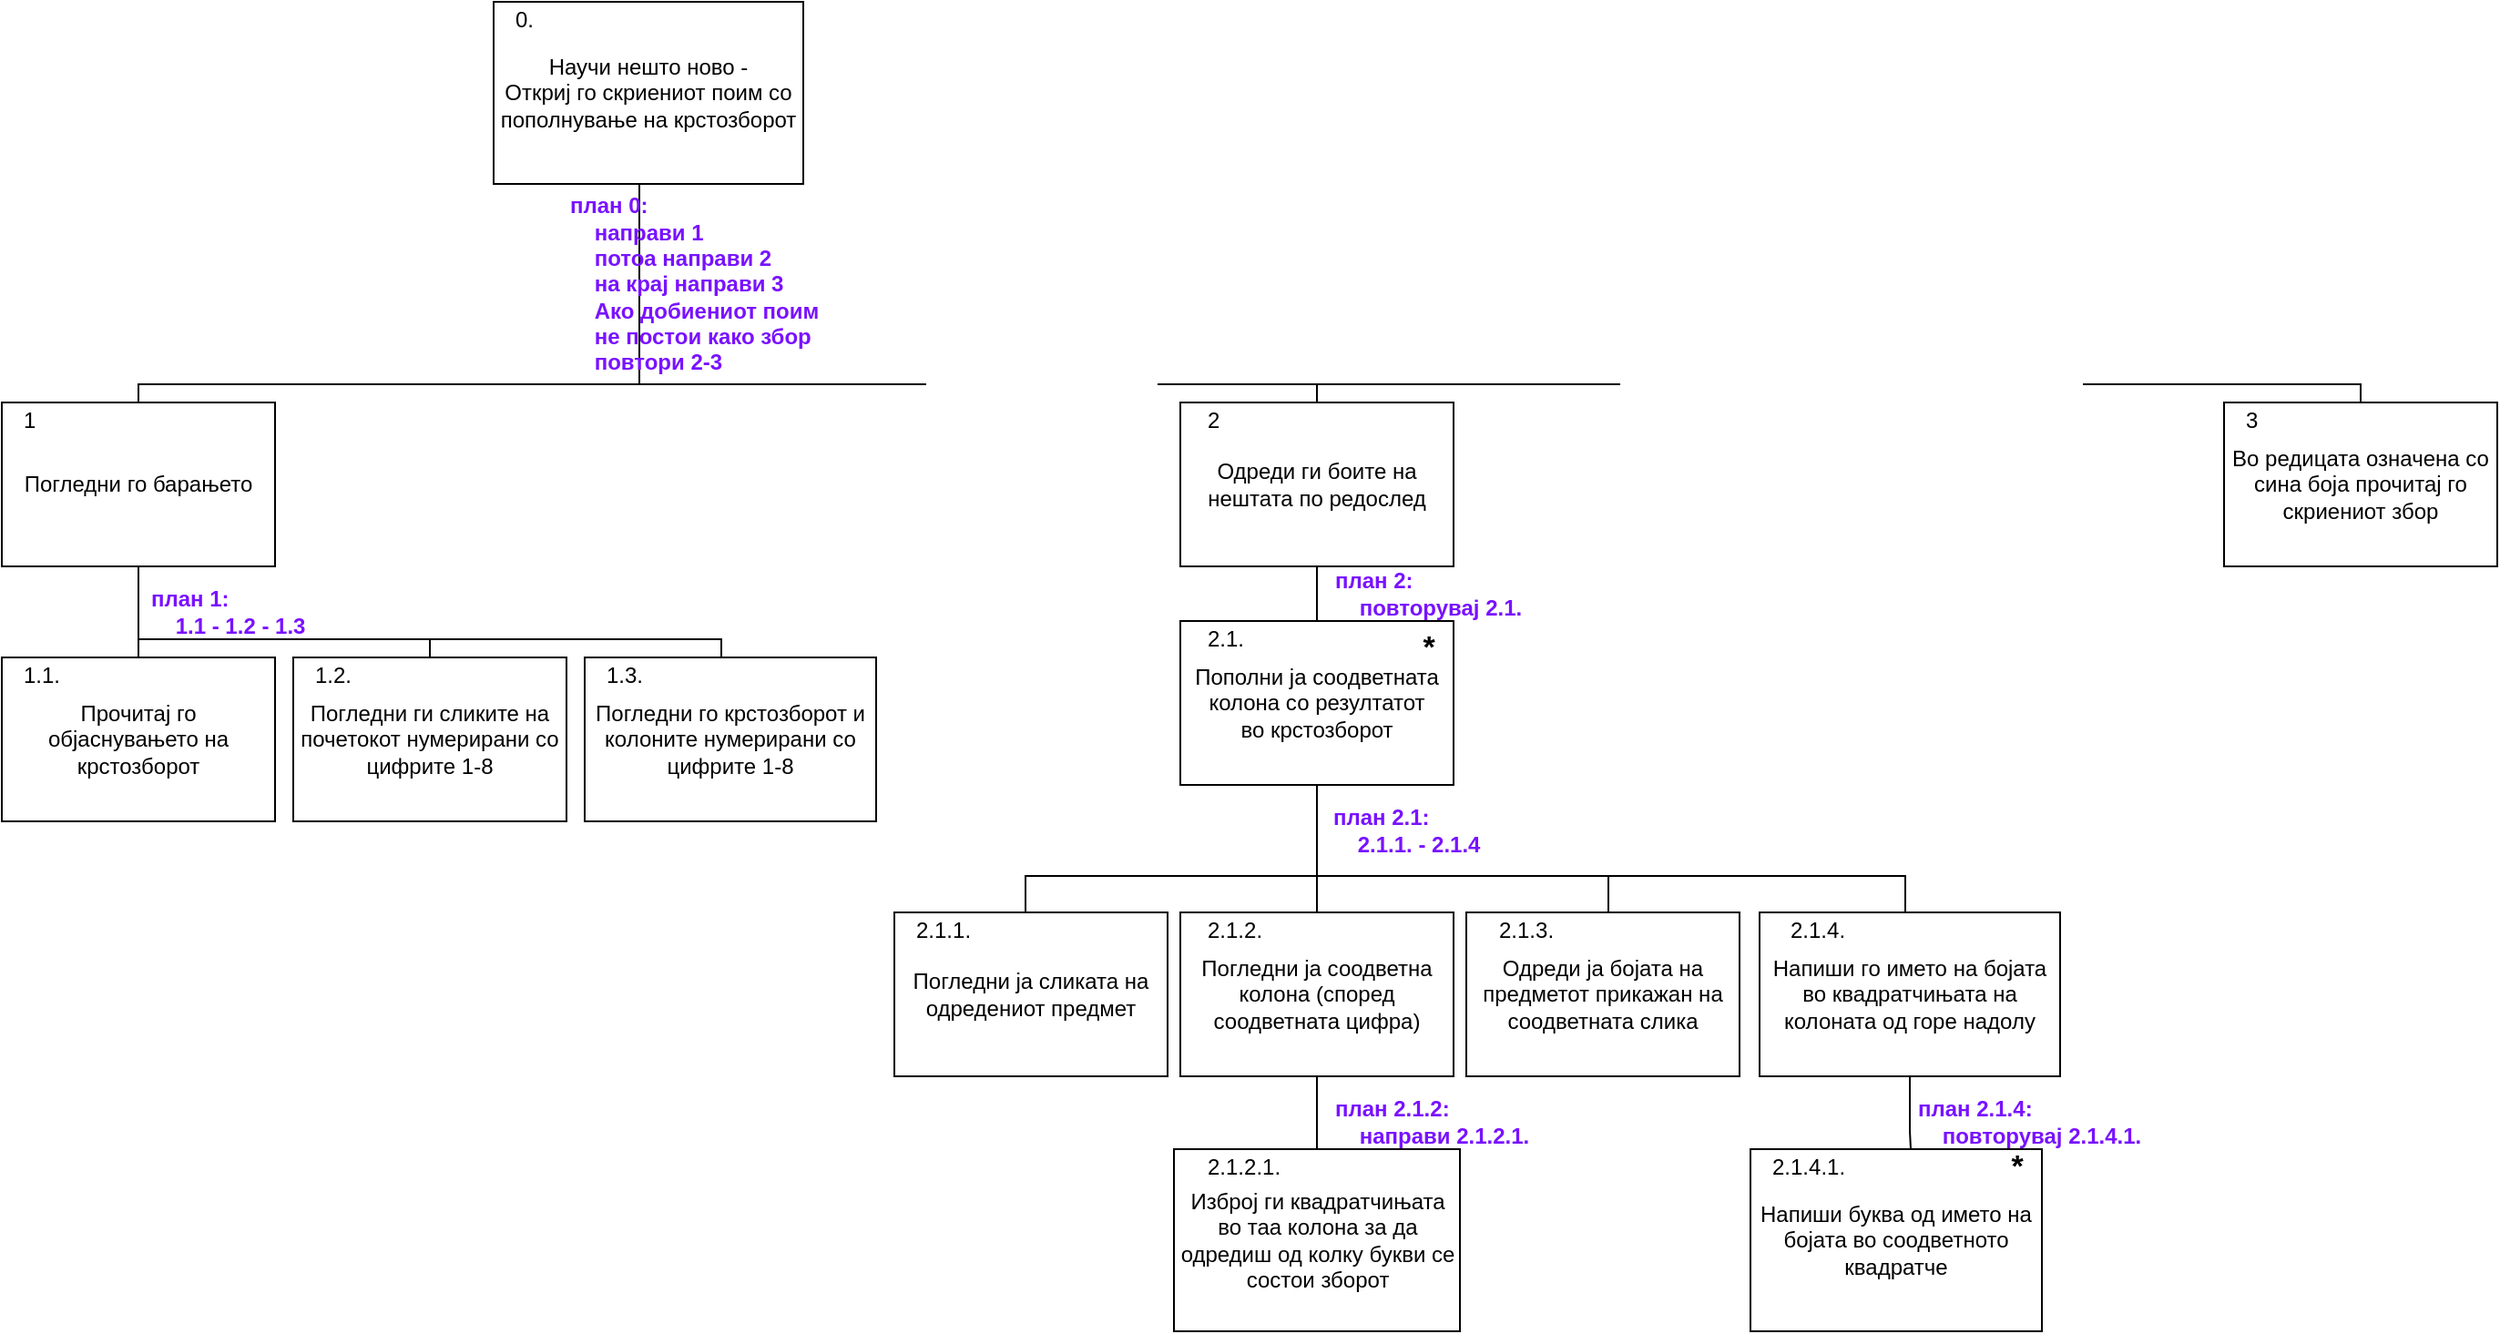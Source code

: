 <mxfile version="13.10.0" type="github">
  <diagram id="dbmzpbNbU_0EVoZNfDKH" name="Page-1">
    <mxGraphModel dx="1038" dy="1717" grid="1" gridSize="10" guides="1" tooltips="1" connect="1" arrows="1" fold="1" page="1" pageScale="1" pageWidth="827" pageHeight="1169" math="0" shadow="0">
      <root>
        <mxCell id="0" />
        <mxCell id="1" parent="0" />
        <mxCell id="J5Uw7S5W74ju-p9mBWIw-18" style="edgeStyle=orthogonalEdgeStyle;rounded=0;orthogonalLoop=1;jettySize=auto;html=1;endArrow=none;endFill=0;" parent="1" source="J5Uw7S5W74ju-p9mBWIw-2" target="J5Uw7S5W74ju-p9mBWIw-4" edge="1">
          <mxGeometry relative="1" as="geometry">
            <Array as="points">
              <mxPoint x="380" y="180" />
              <mxPoint x="105" y="180" />
            </Array>
          </mxGeometry>
        </mxCell>
        <mxCell id="J5Uw7S5W74ju-p9mBWIw-19" style="edgeStyle=orthogonalEdgeStyle;rounded=0;orthogonalLoop=1;jettySize=auto;html=1;endArrow=none;endFill=0;" parent="1" source="J5Uw7S5W74ju-p9mBWIw-2" target="J5Uw7S5W74ju-p9mBWIw-7" edge="1">
          <mxGeometry relative="1" as="geometry">
            <Array as="points">
              <mxPoint x="380" y="180" />
              <mxPoint x="752" y="180" />
            </Array>
          </mxGeometry>
        </mxCell>
        <mxCell id="FZfQw7iE5WS3LV5isEr6-38" style="edgeStyle=orthogonalEdgeStyle;rounded=0;orthogonalLoop=1;jettySize=auto;html=1;endArrow=none;endFill=0;" edge="1" parent="1" source="J5Uw7S5W74ju-p9mBWIw-2" target="FZfQw7iE5WS3LV5isEr6-36">
          <mxGeometry relative="1" as="geometry">
            <Array as="points">
              <mxPoint x="380" y="180" />
              <mxPoint x="1325" y="180" />
            </Array>
          </mxGeometry>
        </mxCell>
        <mxCell id="J5Uw7S5W74ju-p9mBWIw-2" value="Научи нешто ново -&lt;br&gt;Откриј го скриениот поим со&lt;br&gt;пополнување на крстозборот" style="rounded=0;whiteSpace=wrap;html=1;" parent="1" vertex="1">
          <mxGeometry x="300" y="-30" width="170" height="100" as="geometry" />
        </mxCell>
        <mxCell id="J5Uw7S5W74ju-p9mBWIw-3" value="0." style="text;html=1;strokeColor=none;fillColor=none;align=left;verticalAlign=middle;whiteSpace=wrap;rounded=0;" parent="1" vertex="1">
          <mxGeometry x="310" y="-30" width="30" height="20" as="geometry" />
        </mxCell>
        <mxCell id="J5Uw7S5W74ju-p9mBWIw-27" style="edgeStyle=orthogonalEdgeStyle;rounded=0;orthogonalLoop=1;jettySize=auto;html=1;entryX=0.5;entryY=0;entryDx=0;entryDy=0;endArrow=none;endFill=0;" parent="1" source="J5Uw7S5W74ju-p9mBWIw-4" target="J5Uw7S5W74ju-p9mBWIw-9" edge="1">
          <mxGeometry relative="1" as="geometry" />
        </mxCell>
        <mxCell id="J5Uw7S5W74ju-p9mBWIw-28" style="edgeStyle=orthogonalEdgeStyle;rounded=0;orthogonalLoop=1;jettySize=auto;html=1;endArrow=none;endFill=0;" parent="1" source="J5Uw7S5W74ju-p9mBWIw-4" target="J5Uw7S5W74ju-p9mBWIw-5" edge="1">
          <mxGeometry relative="1" as="geometry">
            <Array as="points">
              <mxPoint x="105" y="320" />
              <mxPoint x="265" y="320" />
            </Array>
          </mxGeometry>
        </mxCell>
        <mxCell id="J5Uw7S5W74ju-p9mBWIw-29" style="edgeStyle=orthogonalEdgeStyle;rounded=0;orthogonalLoop=1;jettySize=auto;html=1;endArrow=none;endFill=0;" parent="1" source="J5Uw7S5W74ju-p9mBWIw-4" target="J5Uw7S5W74ju-p9mBWIw-6" edge="1">
          <mxGeometry relative="1" as="geometry">
            <Array as="points">
              <mxPoint x="105" y="320" />
              <mxPoint x="425" y="320" />
            </Array>
          </mxGeometry>
        </mxCell>
        <mxCell id="J5Uw7S5W74ju-p9mBWIw-4" value="Погледни го барањето" style="rounded=0;whiteSpace=wrap;html=1;" parent="1" vertex="1">
          <mxGeometry x="30" y="190" width="150" height="90" as="geometry" />
        </mxCell>
        <mxCell id="J5Uw7S5W74ju-p9mBWIw-5" value="Погледни ги сликите на почетокот нумерирани со цифрите 1-8" style="rounded=0;whiteSpace=wrap;html=1;" parent="1" vertex="1">
          <mxGeometry x="190" y="330" width="150" height="90" as="geometry" />
        </mxCell>
        <mxCell id="J5Uw7S5W74ju-p9mBWIw-6" value="Погледни го крстозборот и колоните нумерирани со цифрите 1-8" style="rounded=0;whiteSpace=wrap;html=1;" parent="1" vertex="1">
          <mxGeometry x="350" y="330" width="160" height="90" as="geometry" />
        </mxCell>
        <mxCell id="FZfQw7iE5WS3LV5isEr6-17" style="edgeStyle=orthogonalEdgeStyle;rounded=0;orthogonalLoop=1;jettySize=auto;html=1;endArrow=none;endFill=0;" edge="1" parent="1" source="J5Uw7S5W74ju-p9mBWIw-7" target="FZfQw7iE5WS3LV5isEr6-7">
          <mxGeometry relative="1" as="geometry" />
        </mxCell>
        <mxCell id="J5Uw7S5W74ju-p9mBWIw-7" value="Одреди ги боите на нештата по редослед" style="rounded=0;whiteSpace=wrap;html=1;" parent="1" vertex="1">
          <mxGeometry x="677" y="190" width="150" height="90" as="geometry" />
        </mxCell>
        <mxCell id="J5Uw7S5W74ju-p9mBWIw-9" value="Прочитај го објаснувањето на крстозборот" style="rounded=0;whiteSpace=wrap;html=1;" parent="1" vertex="1">
          <mxGeometry x="30" y="330" width="150" height="90" as="geometry" />
        </mxCell>
        <mxCell id="J5Uw7S5W74ju-p9mBWIw-11" value="1" style="text;html=1;strokeColor=none;fillColor=none;align=left;verticalAlign=middle;whiteSpace=wrap;rounded=0;" parent="1" vertex="1">
          <mxGeometry x="40" y="190" width="30" height="20" as="geometry" />
        </mxCell>
        <mxCell id="J5Uw7S5W74ju-p9mBWIw-12" value="2" style="text;html=1;strokeColor=none;fillColor=none;align=left;verticalAlign=middle;whiteSpace=wrap;rounded=0;" parent="1" vertex="1">
          <mxGeometry x="690" y="190" width="30" height="20" as="geometry" />
        </mxCell>
        <mxCell id="J5Uw7S5W74ju-p9mBWIw-14" value="1.1." style="text;html=1;strokeColor=none;fillColor=none;align=left;verticalAlign=middle;whiteSpace=wrap;rounded=0;" parent="1" vertex="1">
          <mxGeometry x="40" y="330" width="30" height="20" as="geometry" />
        </mxCell>
        <mxCell id="J5Uw7S5W74ju-p9mBWIw-15" value="1.2." style="text;html=1;strokeColor=none;fillColor=none;align=left;verticalAlign=middle;whiteSpace=wrap;rounded=0;" parent="1" vertex="1">
          <mxGeometry x="200" y="330" width="30" height="20" as="geometry" />
        </mxCell>
        <mxCell id="J5Uw7S5W74ju-p9mBWIw-16" value="1.3." style="text;html=1;strokeColor=none;fillColor=none;align=left;verticalAlign=middle;whiteSpace=wrap;rounded=0;" parent="1" vertex="1">
          <mxGeometry x="360" y="330" width="30" height="20" as="geometry" />
        </mxCell>
        <mxCell id="J5Uw7S5W74ju-p9mBWIw-21" value="&lt;b&gt;&lt;font color=&quot;#7912ff&quot;&gt;план 0:&lt;br&gt;&amp;nbsp; &amp;nbsp; направи 1&lt;br&gt;&amp;nbsp; &amp;nbsp; потоа направи 2&lt;br&gt;&amp;nbsp; &amp;nbsp; на крај&amp;nbsp;направи 3&lt;br&gt;&amp;nbsp; &amp;nbsp; А&lt;/font&gt;&lt;/b&gt;&lt;b&gt;&lt;font color=&quot;#7912ff&quot;&gt;ко добиениот поим &lt;br&gt;&amp;nbsp; &amp;nbsp; не постои како збор&lt;br&gt;&amp;nbsp; &amp;nbsp; повтори 2-3&lt;/font&gt;&lt;/b&gt;&lt;b&gt;&lt;font color=&quot;#7912ff&quot;&gt;&lt;br&gt;&lt;/font&gt;&lt;/b&gt;" style="text;html=1;align=left;verticalAlign=middle;resizable=0;points=[];autosize=1;" parent="1" vertex="1">
          <mxGeometry x="340" y="80" width="140" height="90" as="geometry" />
        </mxCell>
        <mxCell id="J5Uw7S5W74ju-p9mBWIw-30" value="&lt;b&gt;&lt;font color=&quot;#7912ff&quot;&gt;&amp;nbsp; &amp;nbsp;план 1:&lt;br&gt;&amp;nbsp; &amp;nbsp; &amp;nbsp; &amp;nbsp;1.1 - 1.2 - 1.3&lt;/font&gt;&lt;/b&gt;" style="text;html=1;align=left;verticalAlign=middle;resizable=0;points=[];autosize=1;" parent="1" vertex="1">
          <mxGeometry x="100" y="290" width="110" height="30" as="geometry" />
        </mxCell>
        <mxCell id="FZfQw7iE5WS3LV5isEr6-2" value="Погледни ја сликата на одредениот предмет" style="rounded=0;whiteSpace=wrap;html=1;" vertex="1" parent="1">
          <mxGeometry x="520" y="470" width="150" height="90" as="geometry" />
        </mxCell>
        <mxCell id="FZfQw7iE5WS3LV5isEr6-31" style="edgeStyle=orthogonalEdgeStyle;rounded=0;orthogonalLoop=1;jettySize=auto;html=1;endArrow=none;endFill=0;" edge="1" parent="1" source="FZfQw7iE5WS3LV5isEr6-3" target="FZfQw7iE5WS3LV5isEr6-4">
          <mxGeometry relative="1" as="geometry" />
        </mxCell>
        <mxCell id="FZfQw7iE5WS3LV5isEr6-3" value="Погледни ја соодветна колона (според соодветната цифра)" style="rounded=0;whiteSpace=wrap;html=1;" vertex="1" parent="1">
          <mxGeometry x="677" y="470" width="150" height="90" as="geometry" />
        </mxCell>
        <mxCell id="FZfQw7iE5WS3LV5isEr6-4" value="Изброј ги квадратчињата во таа колона за да одредиш од колку букви се состои зборот" style="rounded=0;whiteSpace=wrap;html=1;" vertex="1" parent="1">
          <mxGeometry x="673.5" y="600" width="157" height="100" as="geometry" />
        </mxCell>
        <mxCell id="FZfQw7iE5WS3LV5isEr6-5" value="Одреди ја бојата на предметот прикажан на соодветната слика" style="rounded=0;whiteSpace=wrap;html=1;" vertex="1" parent="1">
          <mxGeometry x="834" y="470" width="150" height="90" as="geometry" />
        </mxCell>
        <mxCell id="FZfQw7iE5WS3LV5isEr6-21" style="edgeStyle=orthogonalEdgeStyle;rounded=0;orthogonalLoop=1;jettySize=auto;html=1;endArrow=none;endFill=0;" edge="1" parent="1" source="FZfQw7iE5WS3LV5isEr6-7" target="FZfQw7iE5WS3LV5isEr6-2">
          <mxGeometry relative="1" as="geometry">
            <Array as="points">
              <mxPoint x="752" y="450" />
              <mxPoint x="592" y="450" />
            </Array>
          </mxGeometry>
        </mxCell>
        <mxCell id="FZfQw7iE5WS3LV5isEr6-22" style="edgeStyle=orthogonalEdgeStyle;rounded=0;orthogonalLoop=1;jettySize=auto;html=1;endArrow=none;endFill=0;" edge="1" parent="1" source="FZfQw7iE5WS3LV5isEr6-7" target="FZfQw7iE5WS3LV5isEr6-3">
          <mxGeometry relative="1" as="geometry" />
        </mxCell>
        <mxCell id="FZfQw7iE5WS3LV5isEr6-23" style="edgeStyle=orthogonalEdgeStyle;rounded=0;orthogonalLoop=1;jettySize=auto;html=1;endArrow=none;endFill=0;" edge="1" parent="1" source="FZfQw7iE5WS3LV5isEr6-7" target="FZfQw7iE5WS3LV5isEr6-5">
          <mxGeometry relative="1" as="geometry">
            <Array as="points">
              <mxPoint x="752" y="450" />
              <mxPoint x="912" y="450" />
            </Array>
          </mxGeometry>
        </mxCell>
        <mxCell id="FZfQw7iE5WS3LV5isEr6-24" style="edgeStyle=orthogonalEdgeStyle;rounded=0;orthogonalLoop=1;jettySize=auto;html=1;endArrow=none;endFill=0;" edge="1" parent="1" source="FZfQw7iE5WS3LV5isEr6-7" target="FZfQw7iE5WS3LV5isEr6-8">
          <mxGeometry relative="1" as="geometry">
            <Array as="points">
              <mxPoint x="752" y="450" />
              <mxPoint x="1075" y="450" />
            </Array>
          </mxGeometry>
        </mxCell>
        <mxCell id="FZfQw7iE5WS3LV5isEr6-7" value="Пополни ја соодветната колона со резултатот&lt;br&gt;во крстозборот" style="rounded=0;whiteSpace=wrap;html=1;" vertex="1" parent="1">
          <mxGeometry x="677" y="310" width="150" height="90" as="geometry" />
        </mxCell>
        <mxCell id="FZfQw7iE5WS3LV5isEr6-32" style="edgeStyle=orthogonalEdgeStyle;rounded=0;orthogonalLoop=1;jettySize=auto;html=1;endArrow=none;endFill=0;" edge="1" parent="1" source="FZfQw7iE5WS3LV5isEr6-8" target="FZfQw7iE5WS3LV5isEr6-9">
          <mxGeometry relative="1" as="geometry">
            <Array as="points">
              <mxPoint x="1078" y="590" />
              <mxPoint x="1078" y="590" />
            </Array>
          </mxGeometry>
        </mxCell>
        <mxCell id="FZfQw7iE5WS3LV5isEr6-8" value="Напиши го името на бојата во квадратчињата на колоната од горе надолу" style="rounded=0;whiteSpace=wrap;html=1;" vertex="1" parent="1">
          <mxGeometry x="995" y="470" width="165" height="90" as="geometry" />
        </mxCell>
        <mxCell id="FZfQw7iE5WS3LV5isEr6-9" value="Напиши буква од името на бојата во соодветното квадратче" style="rounded=0;whiteSpace=wrap;html=1;" vertex="1" parent="1">
          <mxGeometry x="990" y="600" width="160" height="100" as="geometry" />
        </mxCell>
        <mxCell id="FZfQw7iE5WS3LV5isEr6-10" value="2.1." style="text;html=1;strokeColor=none;fillColor=none;align=left;verticalAlign=middle;whiteSpace=wrap;rounded=0;" vertex="1" parent="1">
          <mxGeometry x="690" y="310" width="30" height="20" as="geometry" />
        </mxCell>
        <mxCell id="FZfQw7iE5WS3LV5isEr6-11" value="2.1.1." style="text;html=1;strokeColor=none;fillColor=none;align=left;verticalAlign=middle;whiteSpace=wrap;rounded=0;" vertex="1" parent="1">
          <mxGeometry x="530" y="470" width="30" height="20" as="geometry" />
        </mxCell>
        <mxCell id="FZfQw7iE5WS3LV5isEr6-12" value="2.1.2." style="text;html=1;strokeColor=none;fillColor=none;align=left;verticalAlign=middle;whiteSpace=wrap;rounded=0;" vertex="1" parent="1">
          <mxGeometry x="690" y="470" width="30" height="20" as="geometry" />
        </mxCell>
        <mxCell id="FZfQw7iE5WS3LV5isEr6-13" value="2.1.3." style="text;html=1;strokeColor=none;fillColor=none;align=left;verticalAlign=middle;whiteSpace=wrap;rounded=0;" vertex="1" parent="1">
          <mxGeometry x="850" y="470" width="30" height="20" as="geometry" />
        </mxCell>
        <mxCell id="FZfQw7iE5WS3LV5isEr6-14" value="2.1.4." style="text;html=1;strokeColor=none;fillColor=none;align=left;verticalAlign=middle;whiteSpace=wrap;rounded=0;" vertex="1" parent="1">
          <mxGeometry x="1010" y="470" width="30" height="20" as="geometry" />
        </mxCell>
        <mxCell id="FZfQw7iE5WS3LV5isEr6-15" value="2.1.2.1." style="text;html=1;strokeColor=none;fillColor=none;align=left;verticalAlign=middle;whiteSpace=wrap;rounded=0;" vertex="1" parent="1">
          <mxGeometry x="690" y="600" width="30" height="20" as="geometry" />
        </mxCell>
        <mxCell id="FZfQw7iE5WS3LV5isEr6-16" value="2.1.4.1." style="text;html=1;strokeColor=none;fillColor=none;align=left;verticalAlign=middle;whiteSpace=wrap;rounded=0;" vertex="1" parent="1">
          <mxGeometry x="1000" y="600" width="30" height="20" as="geometry" />
        </mxCell>
        <mxCell id="FZfQw7iE5WS3LV5isEr6-19" value="&lt;font style=&quot;font-size: 17px&quot;&gt;&lt;b&gt;*&lt;/b&gt;&lt;/font&gt;" style="text;html=1;strokeColor=none;fillColor=none;align=center;verticalAlign=middle;whiteSpace=wrap;rounded=0;" vertex="1" parent="1">
          <mxGeometry x="800" y="320" width="27" height="10" as="geometry" />
        </mxCell>
        <mxCell id="FZfQw7iE5WS3LV5isEr6-20" value="&lt;b&gt;&lt;font color=&quot;#7912ff&quot;&gt;&amp;nbsp; &amp;nbsp;план 2:&lt;br&gt;&amp;nbsp; &amp;nbsp; &amp;nbsp; &amp;nbsp;повторувај 2.1.&lt;/font&gt;&lt;/b&gt;" style="text;html=1;align=left;verticalAlign=middle;resizable=0;points=[];autosize=1;" vertex="1" parent="1">
          <mxGeometry x="750" y="280" width="130" height="30" as="geometry" />
        </mxCell>
        <mxCell id="FZfQw7iE5WS3LV5isEr6-30" value="&lt;b&gt;&lt;font color=&quot;#7912ff&quot;&gt;&amp;nbsp; &amp;nbsp;план 2.1:&lt;br&gt;&amp;nbsp; &amp;nbsp; &amp;nbsp; &amp;nbsp;2.1.1. - 2.1.4&lt;/font&gt;&lt;/b&gt;" style="text;html=1;align=left;verticalAlign=middle;resizable=0;points=[];autosize=1;" vertex="1" parent="1">
          <mxGeometry x="748.5" y="410" width="110" height="30" as="geometry" />
        </mxCell>
        <mxCell id="FZfQw7iE5WS3LV5isEr6-33" value="&lt;b&gt;&lt;font color=&quot;#7912ff&quot;&gt;&amp;nbsp; &amp;nbsp;план 2.1.2:&lt;br&gt;&amp;nbsp; &amp;nbsp; &amp;nbsp; &amp;nbsp;направи 2.1.2.1.&lt;/font&gt;&lt;/b&gt;" style="text;html=1;align=left;verticalAlign=middle;resizable=0;points=[];autosize=1;" vertex="1" parent="1">
          <mxGeometry x="750" y="570" width="130" height="30" as="geometry" />
        </mxCell>
        <mxCell id="FZfQw7iE5WS3LV5isEr6-34" value="&lt;b&gt;&lt;font color=&quot;#7912ff&quot;&gt;&amp;nbsp; &amp;nbsp;план 2.1.4:&lt;br&gt;&amp;nbsp; &amp;nbsp; &amp;nbsp; &amp;nbsp;повторувај 2.1.4.1.&lt;/font&gt;&lt;/b&gt;" style="text;html=1;align=left;verticalAlign=middle;resizable=0;points=[];autosize=1;" vertex="1" parent="1">
          <mxGeometry x="1070" y="569.5" width="150" height="30" as="geometry" />
        </mxCell>
        <mxCell id="FZfQw7iE5WS3LV5isEr6-35" value="&lt;font style=&quot;font-size: 17px&quot;&gt;&lt;b&gt;*&lt;/b&gt;&lt;/font&gt;" style="text;html=1;strokeColor=none;fillColor=none;align=center;verticalAlign=middle;whiteSpace=wrap;rounded=0;" vertex="1" parent="1">
          <mxGeometry x="1123" y="605" width="27" height="10" as="geometry" />
        </mxCell>
        <mxCell id="FZfQw7iE5WS3LV5isEr6-36" value="Во редицата означена со сина боја прочитај го скриениот збор" style="rounded=0;whiteSpace=wrap;html=1;" vertex="1" parent="1">
          <mxGeometry x="1250" y="190" width="150" height="90" as="geometry" />
        </mxCell>
        <mxCell id="FZfQw7iE5WS3LV5isEr6-37" value="3" style="text;html=1;strokeColor=none;fillColor=none;align=left;verticalAlign=middle;whiteSpace=wrap;rounded=0;" vertex="1" parent="1">
          <mxGeometry x="1260" y="190" width="30" height="20" as="geometry" />
        </mxCell>
      </root>
    </mxGraphModel>
  </diagram>
</mxfile>
